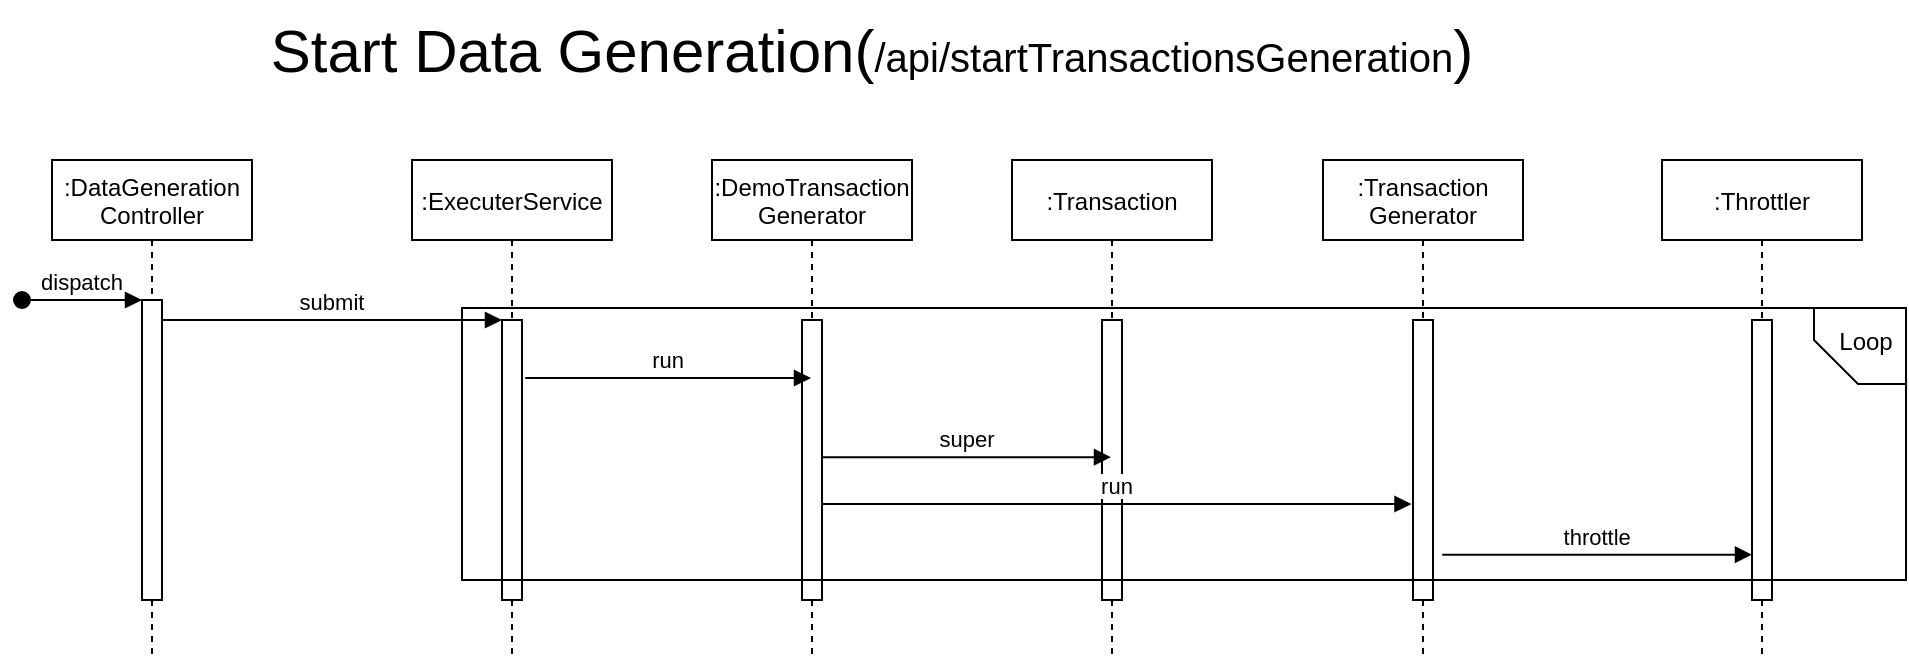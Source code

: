 <mxfile version="14.1.8" type="github">
  <diagram id="bRoCvYzDozlGivYPbf-j" name="Page-1">
    <mxGraphModel dx="1105" dy="306" grid="1" gridSize="10" guides="1" tooltips="1" connect="1" arrows="1" fold="1" page="1" pageScale="1" pageWidth="250" pageHeight="500" math="0" shadow="0">
      <root>
        <mxCell id="0" />
        <mxCell id="1" parent="0" />
        <mxCell id="jILajoDedbYtFzf_JmT7-1" value=":DataGeneration&#xa;Controller" style="shape=umlLifeline;perimeter=lifelinePerimeter;container=1;collapsible=0;recursiveResize=0;rounded=0;shadow=0;strokeWidth=1;" vertex="1" parent="1">
          <mxGeometry x="285" y="830" width="100" height="250" as="geometry" />
        </mxCell>
        <mxCell id="jILajoDedbYtFzf_JmT7-2" value="" style="points=[];perimeter=orthogonalPerimeter;rounded=0;shadow=0;strokeWidth=1;" vertex="1" parent="jILajoDedbYtFzf_JmT7-1">
          <mxGeometry x="45" y="70" width="10" height="150" as="geometry" />
        </mxCell>
        <mxCell id="jILajoDedbYtFzf_JmT7-3" value="dispatch" style="verticalAlign=bottom;startArrow=oval;endArrow=block;startSize=8;shadow=0;strokeWidth=1;" edge="1" parent="jILajoDedbYtFzf_JmT7-1" target="jILajoDedbYtFzf_JmT7-2">
          <mxGeometry relative="1" as="geometry">
            <mxPoint x="-15" y="70" as="sourcePoint" />
          </mxGeometry>
        </mxCell>
        <mxCell id="jILajoDedbYtFzf_JmT7-4" value=":ExecuterService" style="shape=umlLifeline;perimeter=lifelinePerimeter;container=1;collapsible=0;recursiveResize=0;rounded=0;shadow=0;strokeWidth=1;" vertex="1" parent="1">
          <mxGeometry x="465" y="830" width="100" height="250" as="geometry" />
        </mxCell>
        <mxCell id="jILajoDedbYtFzf_JmT7-5" value="" style="points=[];perimeter=orthogonalPerimeter;rounded=0;shadow=0;strokeWidth=1;" vertex="1" parent="jILajoDedbYtFzf_JmT7-4">
          <mxGeometry x="45" y="80" width="10" height="140" as="geometry" />
        </mxCell>
        <mxCell id="jILajoDedbYtFzf_JmT7-6" value="submit" style="verticalAlign=bottom;endArrow=block;entryX=0;entryY=0;shadow=0;strokeWidth=1;" edge="1" parent="1" source="jILajoDedbYtFzf_JmT7-2" target="jILajoDedbYtFzf_JmT7-5">
          <mxGeometry relative="1" as="geometry">
            <mxPoint x="440" y="910" as="sourcePoint" />
          </mxGeometry>
        </mxCell>
        <mxCell id="jILajoDedbYtFzf_JmT7-7" value=":DemoTransaction&#xa;Generator" style="shape=umlLifeline;perimeter=lifelinePerimeter;container=1;collapsible=0;recursiveResize=0;rounded=0;shadow=0;strokeWidth=1;" vertex="1" parent="1">
          <mxGeometry x="615" y="830" width="100" height="250" as="geometry" />
        </mxCell>
        <mxCell id="jILajoDedbYtFzf_JmT7-8" value="" style="points=[];perimeter=orthogonalPerimeter;rounded=0;shadow=0;strokeWidth=1;" vertex="1" parent="jILajoDedbYtFzf_JmT7-7">
          <mxGeometry x="45" y="80" width="10" height="140" as="geometry" />
        </mxCell>
        <mxCell id="jILajoDedbYtFzf_JmT7-9" value=":Transaction" style="shape=umlLifeline;perimeter=lifelinePerimeter;container=1;collapsible=0;recursiveResize=0;rounded=0;shadow=0;strokeWidth=1;" vertex="1" parent="1">
          <mxGeometry x="765" y="830" width="100" height="250" as="geometry" />
        </mxCell>
        <mxCell id="jILajoDedbYtFzf_JmT7-10" value="" style="points=[];perimeter=orthogonalPerimeter;rounded=0;shadow=0;strokeWidth=1;" vertex="1" parent="jILajoDedbYtFzf_JmT7-9">
          <mxGeometry x="45" y="80" width="10" height="140" as="geometry" />
        </mxCell>
        <mxCell id="jILajoDedbYtFzf_JmT7-11" value="run" style="verticalAlign=bottom;endArrow=block;shadow=0;strokeWidth=1;exitX=1.159;exitY=0.075;exitDx=0;exitDy=0;exitPerimeter=0;" edge="1" parent="1">
          <mxGeometry relative="1" as="geometry">
            <mxPoint x="521.59" y="939" as="sourcePoint" />
            <mxPoint x="664.5" y="939" as="targetPoint" />
          </mxGeometry>
        </mxCell>
        <mxCell id="jILajoDedbYtFzf_JmT7-12" value="super" style="verticalAlign=bottom;endArrow=block;shadow=0;strokeWidth=1;" edge="1" parent="1">
          <mxGeometry relative="1" as="geometry">
            <mxPoint x="670" y="978.6" as="sourcePoint" />
            <mxPoint x="814.5" y="978.6" as="targetPoint" />
          </mxGeometry>
        </mxCell>
        <mxCell id="jILajoDedbYtFzf_JmT7-13" value="&lt;font style=&quot;font-size: 30px&quot;&gt;Start Data Generation(&lt;/font&gt;&lt;font style=&quot;font-size: 20px&quot;&gt;/api/startTransactionsGeneration&lt;/font&gt;&lt;font style=&quot;font-size: 30px&quot;&gt;)&lt;/font&gt;" style="text;html=1;strokeColor=none;fillColor=none;align=center;verticalAlign=middle;whiteSpace=wrap;rounded=0;" vertex="1" parent="1">
          <mxGeometry x="350" y="750" width="690" height="50" as="geometry" />
        </mxCell>
        <mxCell id="jILajoDedbYtFzf_JmT7-14" value=":Transaction &#xa;Generator" style="shape=umlLifeline;perimeter=lifelinePerimeter;container=1;collapsible=0;recursiveResize=0;rounded=0;shadow=0;strokeWidth=1;" vertex="1" parent="1">
          <mxGeometry x="920.5" y="830" width="100" height="250" as="geometry" />
        </mxCell>
        <mxCell id="jILajoDedbYtFzf_JmT7-15" value="" style="points=[];perimeter=orthogonalPerimeter;rounded=0;shadow=0;strokeWidth=1;" vertex="1" parent="jILajoDedbYtFzf_JmT7-14">
          <mxGeometry x="45" y="80" width="10" height="140" as="geometry" />
        </mxCell>
        <mxCell id="jILajoDedbYtFzf_JmT7-16" value="run" style="verticalAlign=bottom;endArrow=block;shadow=0;strokeWidth=1;" edge="1" parent="1">
          <mxGeometry relative="1" as="geometry">
            <mxPoint x="670" y="1002" as="sourcePoint" />
            <mxPoint x="964.75" y="1002" as="targetPoint" />
          </mxGeometry>
        </mxCell>
        <mxCell id="jILajoDedbYtFzf_JmT7-17" value=":Throttler" style="shape=umlLifeline;perimeter=lifelinePerimeter;container=1;collapsible=0;recursiveResize=0;rounded=0;shadow=0;strokeWidth=1;" vertex="1" parent="1">
          <mxGeometry x="1090" y="830" width="100" height="250" as="geometry" />
        </mxCell>
        <mxCell id="jILajoDedbYtFzf_JmT7-18" value="" style="points=[];perimeter=orthogonalPerimeter;rounded=0;shadow=0;strokeWidth=1;" vertex="1" parent="jILajoDedbYtFzf_JmT7-17">
          <mxGeometry x="45" y="80" width="10" height="140" as="geometry" />
        </mxCell>
        <mxCell id="jILajoDedbYtFzf_JmT7-19" value="throttle" style="verticalAlign=bottom;endArrow=block;shadow=0;strokeWidth=1;exitX=1.462;exitY=0.838;exitDx=0;exitDy=0;exitPerimeter=0;" edge="1" parent="1" source="jILajoDedbYtFzf_JmT7-15" target="jILajoDedbYtFzf_JmT7-18">
          <mxGeometry relative="1" as="geometry">
            <mxPoint x="990" y="1040" as="sourcePoint" />
            <mxPoint x="1134.5" y="1040" as="targetPoint" />
          </mxGeometry>
        </mxCell>
        <mxCell id="jILajoDedbYtFzf_JmT7-20" value="" style="rounded=0;whiteSpace=wrap;html=1;strokeWidth=1;fillColor=none;" vertex="1" parent="1">
          <mxGeometry x="490" y="904" width="722" height="136" as="geometry" />
        </mxCell>
        <mxCell id="jILajoDedbYtFzf_JmT7-21" value="" style="shape=card;whiteSpace=wrap;html=1;strokeWidth=1;fillColor=none;rotation=-90;size=22;" vertex="1" parent="1">
          <mxGeometry x="1170" y="900" width="38" height="46" as="geometry" />
        </mxCell>
        <mxCell id="jILajoDedbYtFzf_JmT7-22" value="Loop" style="text;html=1;strokeColor=none;fillColor=none;align=center;verticalAlign=middle;whiteSpace=wrap;rounded=0;" vertex="1" parent="1">
          <mxGeometry x="1172" y="911" width="40" height="20" as="geometry" />
        </mxCell>
      </root>
    </mxGraphModel>
  </diagram>
</mxfile>
